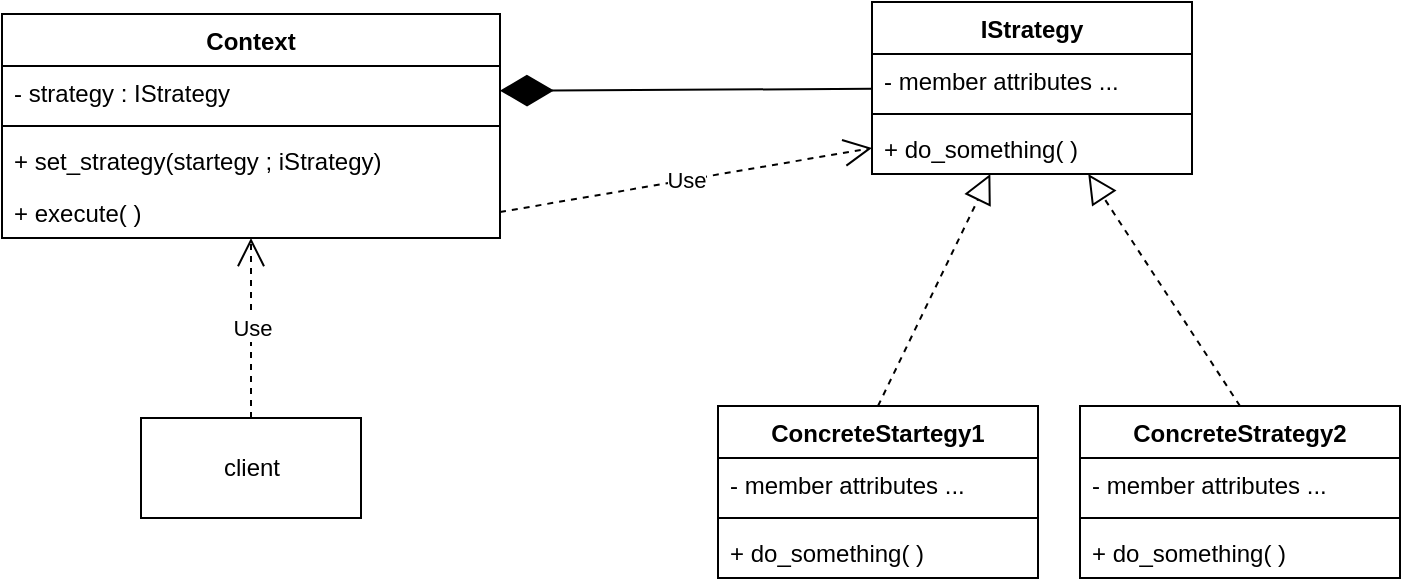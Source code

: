 <mxfile version="26.0.14" pages="2">
  <diagram name="theory" id="bOxaZ1qX3J5mrTr54-dK">
    <mxGraphModel dx="1120" dy="387" grid="0" gridSize="10" guides="1" tooltips="1" connect="1" arrows="1" fold="1" page="1" pageScale="1" pageWidth="850" pageHeight="1100" math="0" shadow="0">
      <root>
        <mxCell id="0" />
        <mxCell id="1" parent="0" />
        <mxCell id="Nnhj7Kdm857iKTXRWDws-1" value="Context" style="swimlane;fontStyle=1;align=center;verticalAlign=top;childLayout=stackLayout;horizontal=1;startSize=26;horizontalStack=0;resizeParent=1;resizeParentMax=0;resizeLast=0;collapsible=1;marginBottom=0;whiteSpace=wrap;html=1;" vertex="1" parent="1">
          <mxGeometry x="79" y="56" width="249" height="112" as="geometry" />
        </mxCell>
        <mxCell id="Nnhj7Kdm857iKTXRWDws-2" value="- strategy : IStrategy" style="text;strokeColor=none;fillColor=none;align=left;verticalAlign=top;spacingLeft=4;spacingRight=4;overflow=hidden;rotatable=0;points=[[0,0.5],[1,0.5]];portConstraint=eastwest;whiteSpace=wrap;html=1;" vertex="1" parent="Nnhj7Kdm857iKTXRWDws-1">
          <mxGeometry y="26" width="249" height="26" as="geometry" />
        </mxCell>
        <mxCell id="Nnhj7Kdm857iKTXRWDws-3" value="" style="line;strokeWidth=1;fillColor=none;align=left;verticalAlign=middle;spacingTop=-1;spacingLeft=3;spacingRight=3;rotatable=0;labelPosition=right;points=[];portConstraint=eastwest;strokeColor=inherit;" vertex="1" parent="Nnhj7Kdm857iKTXRWDws-1">
          <mxGeometry y="52" width="249" height="8" as="geometry" />
        </mxCell>
        <mxCell id="Nnhj7Kdm857iKTXRWDws-4" value="+ set_strategy(startegy ; iStrategy)" style="text;strokeColor=none;fillColor=none;align=left;verticalAlign=top;spacingLeft=4;spacingRight=4;overflow=hidden;rotatable=0;points=[[0,0.5],[1,0.5]];portConstraint=eastwest;whiteSpace=wrap;html=1;" vertex="1" parent="Nnhj7Kdm857iKTXRWDws-1">
          <mxGeometry y="60" width="249" height="26" as="geometry" />
        </mxCell>
        <mxCell id="Nnhj7Kdm857iKTXRWDws-5" value="+ execute( )" style="text;strokeColor=none;fillColor=none;align=left;verticalAlign=top;spacingLeft=4;spacingRight=4;overflow=hidden;rotatable=0;points=[[0,0.5],[1,0.5]];portConstraint=eastwest;whiteSpace=wrap;html=1;" vertex="1" parent="Nnhj7Kdm857iKTXRWDws-1">
          <mxGeometry y="86" width="249" height="26" as="geometry" />
        </mxCell>
        <mxCell id="Nnhj7Kdm857iKTXRWDws-6" value="IStrategy" style="swimlane;fontStyle=1;align=center;verticalAlign=top;childLayout=stackLayout;horizontal=1;startSize=26;horizontalStack=0;resizeParent=1;resizeParentMax=0;resizeLast=0;collapsible=1;marginBottom=0;whiteSpace=wrap;html=1;" vertex="1" parent="1">
          <mxGeometry x="514" y="50" width="160" height="86" as="geometry" />
        </mxCell>
        <mxCell id="Nnhj7Kdm857iKTXRWDws-7" value="- member attributes ..." style="text;strokeColor=none;fillColor=none;align=left;verticalAlign=top;spacingLeft=4;spacingRight=4;overflow=hidden;rotatable=0;points=[[0,0.5],[1,0.5]];portConstraint=eastwest;whiteSpace=wrap;html=1;" vertex="1" parent="Nnhj7Kdm857iKTXRWDws-6">
          <mxGeometry y="26" width="160" height="26" as="geometry" />
        </mxCell>
        <mxCell id="Nnhj7Kdm857iKTXRWDws-8" value="" style="line;strokeWidth=1;fillColor=none;align=left;verticalAlign=middle;spacingTop=-1;spacingLeft=3;spacingRight=3;rotatable=0;labelPosition=right;points=[];portConstraint=eastwest;strokeColor=inherit;" vertex="1" parent="Nnhj7Kdm857iKTXRWDws-6">
          <mxGeometry y="52" width="160" height="8" as="geometry" />
        </mxCell>
        <mxCell id="Nnhj7Kdm857iKTXRWDws-9" value="+ do_something( )" style="text;strokeColor=none;fillColor=none;align=left;verticalAlign=top;spacingLeft=4;spacingRight=4;overflow=hidden;rotatable=0;points=[[0,0.5],[1,0.5]];portConstraint=eastwest;whiteSpace=wrap;html=1;" vertex="1" parent="Nnhj7Kdm857iKTXRWDws-6">
          <mxGeometry y="60" width="160" height="26" as="geometry" />
        </mxCell>
        <mxCell id="Nnhj7Kdm857iKTXRWDws-10" value="ConcreteStartegy1" style="swimlane;fontStyle=1;align=center;verticalAlign=top;childLayout=stackLayout;horizontal=1;startSize=26;horizontalStack=0;resizeParent=1;resizeParentMax=0;resizeLast=0;collapsible=1;marginBottom=0;whiteSpace=wrap;html=1;" vertex="1" parent="1">
          <mxGeometry x="437" y="252" width="160" height="86" as="geometry" />
        </mxCell>
        <mxCell id="Nnhj7Kdm857iKTXRWDws-11" value="- member attributes ..." style="text;strokeColor=none;fillColor=none;align=left;verticalAlign=top;spacingLeft=4;spacingRight=4;overflow=hidden;rotatable=0;points=[[0,0.5],[1,0.5]];portConstraint=eastwest;whiteSpace=wrap;html=1;" vertex="1" parent="Nnhj7Kdm857iKTXRWDws-10">
          <mxGeometry y="26" width="160" height="26" as="geometry" />
        </mxCell>
        <mxCell id="Nnhj7Kdm857iKTXRWDws-12" value="" style="line;strokeWidth=1;fillColor=none;align=left;verticalAlign=middle;spacingTop=-1;spacingLeft=3;spacingRight=3;rotatable=0;labelPosition=right;points=[];portConstraint=eastwest;strokeColor=inherit;" vertex="1" parent="Nnhj7Kdm857iKTXRWDws-10">
          <mxGeometry y="52" width="160" height="8" as="geometry" />
        </mxCell>
        <mxCell id="Nnhj7Kdm857iKTXRWDws-13" value="+ do_something( )" style="text;strokeColor=none;fillColor=none;align=left;verticalAlign=top;spacingLeft=4;spacingRight=4;overflow=hidden;rotatable=0;points=[[0,0.5],[1,0.5]];portConstraint=eastwest;whiteSpace=wrap;html=1;" vertex="1" parent="Nnhj7Kdm857iKTXRWDws-10">
          <mxGeometry y="60" width="160" height="26" as="geometry" />
        </mxCell>
        <mxCell id="Nnhj7Kdm857iKTXRWDws-14" value="ConcreteStrategy2" style="swimlane;fontStyle=1;align=center;verticalAlign=top;childLayout=stackLayout;horizontal=1;startSize=26;horizontalStack=0;resizeParent=1;resizeParentMax=0;resizeLast=0;collapsible=1;marginBottom=0;whiteSpace=wrap;html=1;" vertex="1" parent="1">
          <mxGeometry x="618" y="252" width="160" height="86" as="geometry" />
        </mxCell>
        <mxCell id="Nnhj7Kdm857iKTXRWDws-15" value="- member attributes ..." style="text;strokeColor=none;fillColor=none;align=left;verticalAlign=top;spacingLeft=4;spacingRight=4;overflow=hidden;rotatable=0;points=[[0,0.5],[1,0.5]];portConstraint=eastwest;whiteSpace=wrap;html=1;" vertex="1" parent="Nnhj7Kdm857iKTXRWDws-14">
          <mxGeometry y="26" width="160" height="26" as="geometry" />
        </mxCell>
        <mxCell id="Nnhj7Kdm857iKTXRWDws-16" value="" style="line;strokeWidth=1;fillColor=none;align=left;verticalAlign=middle;spacingTop=-1;spacingLeft=3;spacingRight=3;rotatable=0;labelPosition=right;points=[];portConstraint=eastwest;strokeColor=inherit;" vertex="1" parent="Nnhj7Kdm857iKTXRWDws-14">
          <mxGeometry y="52" width="160" height="8" as="geometry" />
        </mxCell>
        <mxCell id="Nnhj7Kdm857iKTXRWDws-17" value="+ do_something( )" style="text;strokeColor=none;fillColor=none;align=left;verticalAlign=top;spacingLeft=4;spacingRight=4;overflow=hidden;rotatable=0;points=[[0,0.5],[1,0.5]];portConstraint=eastwest;whiteSpace=wrap;html=1;" vertex="1" parent="Nnhj7Kdm857iKTXRWDws-14">
          <mxGeometry y="60" width="160" height="26" as="geometry" />
        </mxCell>
        <mxCell id="Nnhj7Kdm857iKTXRWDws-20" value="" style="endArrow=diamondThin;endFill=1;endSize=24;html=1;rounded=0;" edge="1" parent="1" source="Nnhj7Kdm857iKTXRWDws-6" target="Nnhj7Kdm857iKTXRWDws-2">
          <mxGeometry width="160" relative="1" as="geometry">
            <mxPoint x="276" y="207" as="sourcePoint" />
            <mxPoint x="436" y="207" as="targetPoint" />
          </mxGeometry>
        </mxCell>
        <mxCell id="Nnhj7Kdm857iKTXRWDws-22" value="Use" style="endArrow=open;endSize=12;dashed=1;html=1;rounded=0;entryX=0;entryY=0.5;entryDx=0;entryDy=0;exitX=1;exitY=0.5;exitDx=0;exitDy=0;" edge="1" parent="1" source="Nnhj7Kdm857iKTXRWDws-5" target="Nnhj7Kdm857iKTXRWDws-9">
          <mxGeometry width="160" relative="1" as="geometry">
            <mxPoint x="276" y="207" as="sourcePoint" />
            <mxPoint x="436" y="207" as="targetPoint" />
          </mxGeometry>
        </mxCell>
        <mxCell id="z_a5Z6u-b__NpCj_Wwn6-1" value="" style="endArrow=block;dashed=1;endFill=0;endSize=12;html=1;rounded=0;exitX=0.5;exitY=0;exitDx=0;exitDy=0;" edge="1" parent="1" source="Nnhj7Kdm857iKTXRWDws-10" target="Nnhj7Kdm857iKTXRWDws-6">
          <mxGeometry width="160" relative="1" as="geometry">
            <mxPoint x="344" y="205" as="sourcePoint" />
            <mxPoint x="504" y="205" as="targetPoint" />
          </mxGeometry>
        </mxCell>
        <mxCell id="z_a5Z6u-b__NpCj_Wwn6-2" value="" style="endArrow=block;dashed=1;endFill=0;endSize=12;html=1;rounded=0;exitX=0.5;exitY=0;exitDx=0;exitDy=0;" edge="1" parent="1" source="Nnhj7Kdm857iKTXRWDws-14" target="Nnhj7Kdm857iKTXRWDws-6">
          <mxGeometry width="160" relative="1" as="geometry">
            <mxPoint x="344" y="205" as="sourcePoint" />
            <mxPoint x="504" y="205" as="targetPoint" />
          </mxGeometry>
        </mxCell>
        <mxCell id="QEPMBlRsA2LiiGkRAFgr-1" value="client" style="html=1;whiteSpace=wrap;" vertex="1" parent="1">
          <mxGeometry x="148.5" y="258" width="110" height="50" as="geometry" />
        </mxCell>
        <mxCell id="QEPMBlRsA2LiiGkRAFgr-2" value="Use" style="endArrow=open;endSize=12;dashed=1;html=1;rounded=0;exitX=0.5;exitY=0;exitDx=0;exitDy=0;" edge="1" parent="1" source="QEPMBlRsA2LiiGkRAFgr-1" target="Nnhj7Kdm857iKTXRWDws-1">
          <mxGeometry width="160" relative="1" as="geometry">
            <mxPoint x="344" y="205" as="sourcePoint" />
            <mxPoint x="504" y="205" as="targetPoint" />
          </mxGeometry>
        </mxCell>
      </root>
    </mxGraphModel>
  </diagram>
  <diagram id="lU4r9ZYWEXxVX44mhoQg" name="application1">
    <mxGraphModel dx="1120" dy="387" grid="0" gridSize="10" guides="1" tooltips="1" connect="1" arrows="1" fold="1" page="1" pageScale="1" pageWidth="850" pageHeight="1100" math="0" shadow="0">
      <root>
        <mxCell id="0" />
        <mxCell id="1" parent="0" />
        <mxCell id="v9bznX5p80oDc_zzkNtZ-1" value="ShoppingCart" style="swimlane;fontStyle=1;align=center;verticalAlign=top;childLayout=stackLayout;horizontal=1;startSize=26;horizontalStack=0;resizeParent=1;resizeParentMax=0;resizeLast=0;collapsible=1;marginBottom=0;whiteSpace=wrap;html=1;" vertex="1" parent="1">
          <mxGeometry x="49" y="56" width="279" height="138" as="geometry" />
        </mxCell>
        <mxCell id="v9bznX5p80oDc_zzkNtZ-2" value="- payment_mode : enum" style="text;strokeColor=none;fillColor=none;align=left;verticalAlign=top;spacingLeft=4;spacingRight=4;overflow=hidden;rotatable=0;points=[[0,0.5],[1,0.5]];portConstraint=eastwest;whiteSpace=wrap;html=1;" vertex="1" parent="v9bznX5p80oDc_zzkNtZ-1">
          <mxGeometry y="26" width="279" height="26" as="geometry" />
        </mxCell>
        <mxCell id="v9bznX5p80oDc_zzkNtZ-23" value="- payment_system : IPaymentSystem" style="text;strokeColor=none;fillColor=none;align=left;verticalAlign=top;spacingLeft=4;spacingRight=4;overflow=hidden;rotatable=0;points=[[0,0.5],[1,0.5]];portConstraint=eastwest;whiteSpace=wrap;html=1;" vertex="1" parent="v9bznX5p80oDc_zzkNtZ-1">
          <mxGeometry y="52" width="279" height="26" as="geometry" />
        </mxCell>
        <mxCell id="v9bznX5p80oDc_zzkNtZ-3" value="" style="line;strokeWidth=1;fillColor=none;align=left;verticalAlign=middle;spacingTop=-1;spacingLeft=3;spacingRight=3;rotatable=0;labelPosition=right;points=[];portConstraint=eastwest;strokeColor=inherit;" vertex="1" parent="v9bznX5p80oDc_zzkNtZ-1">
          <mxGeometry y="78" width="279" height="8" as="geometry" />
        </mxCell>
        <mxCell id="v9bznX5p80oDc_zzkNtZ-4" value="+ set_payment_system(sys : IPaymentSystem)" style="text;strokeColor=none;fillColor=none;align=left;verticalAlign=top;spacingLeft=4;spacingRight=4;overflow=hidden;rotatable=0;points=[[0,0.5],[1,0.5]];portConstraint=eastwest;whiteSpace=wrap;html=1;" vertex="1" parent="v9bznX5p80oDc_zzkNtZ-1">
          <mxGeometry y="86" width="279" height="26" as="geometry" />
        </mxCell>
        <mxCell id="v9bznX5p80oDc_zzkNtZ-5" value="+ execute_payment( )&amp;nbsp;" style="text;strokeColor=none;fillColor=none;align=left;verticalAlign=top;spacingLeft=4;spacingRight=4;overflow=hidden;rotatable=0;points=[[0,0.5],[1,0.5]];portConstraint=eastwest;whiteSpace=wrap;html=1;" vertex="1" parent="v9bznX5p80oDc_zzkNtZ-1">
          <mxGeometry y="112" width="279" height="26" as="geometry" />
        </mxCell>
        <mxCell id="v9bznX5p80oDc_zzkNtZ-6" value="IPaymentSystem" style="swimlane;fontStyle=1;align=center;verticalAlign=top;childLayout=stackLayout;horizontal=1;startSize=26;horizontalStack=0;resizeParent=1;resizeParentMax=0;resizeLast=0;collapsible=1;marginBottom=0;whiteSpace=wrap;html=1;" vertex="1" parent="1">
          <mxGeometry x="514" y="89" width="160" height="60" as="geometry" />
        </mxCell>
        <mxCell id="v9bznX5p80oDc_zzkNtZ-8" value="" style="line;strokeWidth=1;fillColor=none;align=left;verticalAlign=middle;spacingTop=-1;spacingLeft=3;spacingRight=3;rotatable=0;labelPosition=right;points=[];portConstraint=eastwest;strokeColor=inherit;" vertex="1" parent="v9bznX5p80oDc_zzkNtZ-6">
          <mxGeometry y="26" width="160" height="8" as="geometry" />
        </mxCell>
        <mxCell id="v9bznX5p80oDc_zzkNtZ-9" value="+ pay( )" style="text;strokeColor=none;fillColor=none;align=left;verticalAlign=top;spacingLeft=4;spacingRight=4;overflow=hidden;rotatable=0;points=[[0,0.5],[1,0.5]];portConstraint=eastwest;whiteSpace=wrap;html=1;" vertex="1" parent="v9bznX5p80oDc_zzkNtZ-6">
          <mxGeometry y="34" width="160" height="26" as="geometry" />
        </mxCell>
        <mxCell id="v9bznX5p80oDc_zzkNtZ-10" value="CreditCardSystem" style="swimlane;fontStyle=1;align=center;verticalAlign=top;childLayout=stackLayout;horizontal=1;startSize=26;horizontalStack=0;resizeParent=1;resizeParentMax=0;resizeLast=0;collapsible=1;marginBottom=0;whiteSpace=wrap;html=1;" vertex="1" parent="1">
          <mxGeometry x="425" y="257" width="160" height="60" as="geometry" />
        </mxCell>
        <mxCell id="v9bznX5p80oDc_zzkNtZ-12" value="" style="line;strokeWidth=1;fillColor=none;align=left;verticalAlign=middle;spacingTop=-1;spacingLeft=3;spacingRight=3;rotatable=0;labelPosition=right;points=[];portConstraint=eastwest;strokeColor=inherit;" vertex="1" parent="v9bznX5p80oDc_zzkNtZ-10">
          <mxGeometry y="26" width="160" height="8" as="geometry" />
        </mxCell>
        <mxCell id="v9bznX5p80oDc_zzkNtZ-13" value="+ pay( )" style="text;strokeColor=none;fillColor=none;align=left;verticalAlign=top;spacingLeft=4;spacingRight=4;overflow=hidden;rotatable=0;points=[[0,0.5],[1,0.5]];portConstraint=eastwest;whiteSpace=wrap;html=1;" vertex="1" parent="v9bznX5p80oDc_zzkNtZ-10">
          <mxGeometry y="34" width="160" height="26" as="geometry" />
        </mxCell>
        <mxCell id="v9bznX5p80oDc_zzkNtZ-14" value="NetBankSystem" style="swimlane;fontStyle=1;align=center;verticalAlign=top;childLayout=stackLayout;horizontal=1;startSize=26;horizontalStack=0;resizeParent=1;resizeParentMax=0;resizeLast=0;collapsible=1;marginBottom=0;whiteSpace=wrap;html=1;" vertex="1" parent="1">
          <mxGeometry x="618" y="257" width="160" height="60" as="geometry" />
        </mxCell>
        <mxCell id="v9bznX5p80oDc_zzkNtZ-16" value="" style="line;strokeWidth=1;fillColor=none;align=left;verticalAlign=middle;spacingTop=-1;spacingLeft=3;spacingRight=3;rotatable=0;labelPosition=right;points=[];portConstraint=eastwest;strokeColor=inherit;" vertex="1" parent="v9bznX5p80oDc_zzkNtZ-14">
          <mxGeometry y="26" width="160" height="8" as="geometry" />
        </mxCell>
        <mxCell id="v9bznX5p80oDc_zzkNtZ-17" value="+ pay( )" style="text;strokeColor=none;fillColor=none;align=left;verticalAlign=top;spacingLeft=4;spacingRight=4;overflow=hidden;rotatable=0;points=[[0,0.5],[1,0.5]];portConstraint=eastwest;whiteSpace=wrap;html=1;" vertex="1" parent="v9bznX5p80oDc_zzkNtZ-14">
          <mxGeometry y="34" width="160" height="26" as="geometry" />
        </mxCell>
        <mxCell id="v9bznX5p80oDc_zzkNtZ-21" value="Use" style="endArrow=open;endSize=12;dashed=1;html=1;rounded=0;entryX=0;entryY=0.5;entryDx=0;entryDy=0;exitX=1;exitY=0.5;exitDx=0;exitDy=0;" edge="1" parent="1" source="v9bznX5p80oDc_zzkNtZ-5" target="v9bznX5p80oDc_zzkNtZ-9">
          <mxGeometry width="160" relative="1" as="geometry">
            <mxPoint x="276" y="207" as="sourcePoint" />
            <mxPoint x="436" y="207" as="targetPoint" />
          </mxGeometry>
        </mxCell>
        <mxCell id="v9bznX5p80oDc_zzkNtZ-25" value="Application" style="html=1;whiteSpace=wrap;" vertex="1" parent="1">
          <mxGeometry x="130" y="257" width="110" height="50" as="geometry" />
        </mxCell>
        <mxCell id="v9bznX5p80oDc_zzkNtZ-26" value="" style="endArrow=diamondThin;endFill=0;endSize=24;html=1;rounded=0;entryX=1;entryY=0.5;entryDx=0;entryDy=0;" edge="1" parent="1" source="v9bznX5p80oDc_zzkNtZ-6" target="v9bznX5p80oDc_zzkNtZ-23">
          <mxGeometry width="160" relative="1" as="geometry">
            <mxPoint x="344" y="198" as="sourcePoint" />
            <mxPoint x="504" y="198" as="targetPoint" />
          </mxGeometry>
        </mxCell>
        <mxCell id="v9bznX5p80oDc_zzkNtZ-27" value="" style="endArrow=diamondThin;endFill=1;endSize=24;html=1;rounded=0;" edge="1" parent="1" source="v9bznX5p80oDc_zzkNtZ-1" target="v9bznX5p80oDc_zzkNtZ-25">
          <mxGeometry width="160" relative="1" as="geometry">
            <mxPoint x="152" y="247" as="sourcePoint" />
            <mxPoint x="312" y="247" as="targetPoint" />
          </mxGeometry>
        </mxCell>
        <mxCell id="v9bznX5p80oDc_zzkNtZ-28" value="" style="endArrow=block;dashed=1;endFill=0;endSize=12;html=1;rounded=0;" edge="1" parent="1" source="v9bznX5p80oDc_zzkNtZ-10">
          <mxGeometry width="160" relative="1" as="geometry">
            <mxPoint x="498" y="252" as="sourcePoint" />
            <mxPoint x="575" y="149" as="targetPoint" />
            <Array as="points">
              <mxPoint x="505" y="191" />
              <mxPoint x="575" y="191" />
            </Array>
          </mxGeometry>
        </mxCell>
        <mxCell id="v9bznX5p80oDc_zzkNtZ-29" value="" style="endArrow=block;dashed=1;endFill=0;endSize=12;html=1;rounded=0;exitX=0.5;exitY=0;exitDx=0;exitDy=0;entryX=0.585;entryY=1.115;entryDx=0;entryDy=0;entryPerimeter=0;" edge="1" parent="1" source="v9bznX5p80oDc_zzkNtZ-14" target="v9bznX5p80oDc_zzkNtZ-9">
          <mxGeometry width="160" relative="1" as="geometry">
            <mxPoint x="620" y="220" as="sourcePoint" />
            <mxPoint x="506" y="206" as="targetPoint" />
            <Array as="points">
              <mxPoint x="698" y="194" />
              <mxPoint x="608" y="194" />
            </Array>
          </mxGeometry>
        </mxCell>
      </root>
    </mxGraphModel>
  </diagram>
</mxfile>
